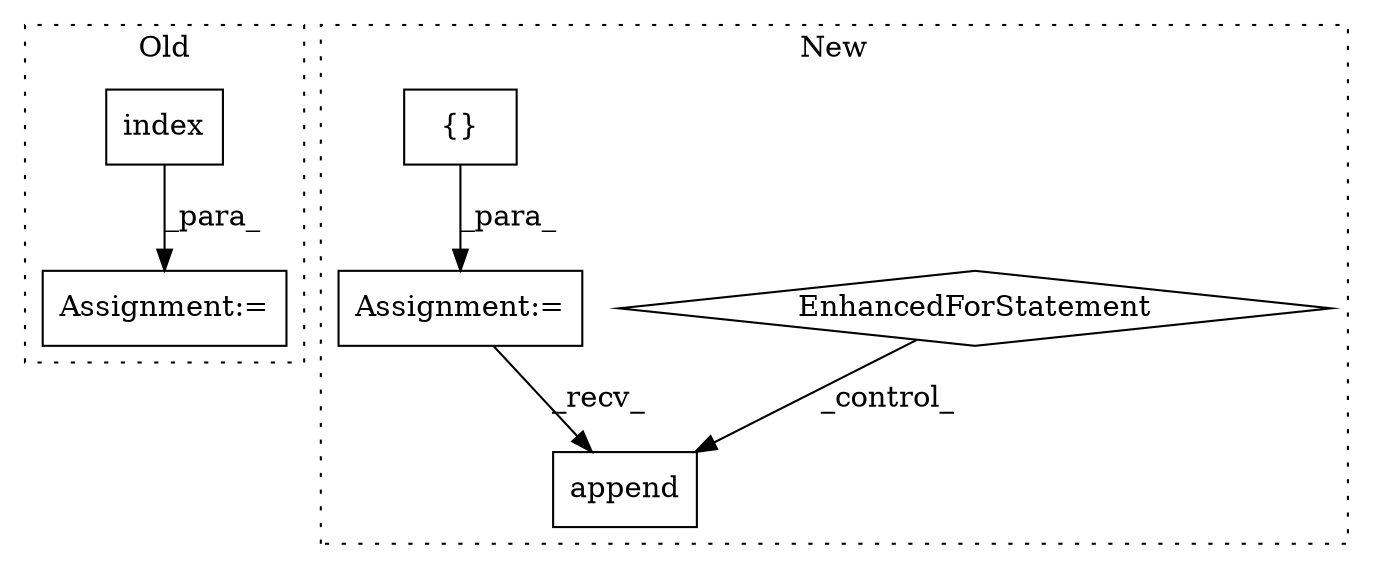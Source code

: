digraph G {
subgraph cluster0 {
1 [label="index" a="32" s="367,388" l="6,1" shape="box"];
3 [label="Assignment:=" a="7" s="355" l="1" shape="box"];
label = "Old";
style="dotted";
}
subgraph cluster1 {
2 [label="append" a="32" s="813,854" l="14,2" shape="box"];
4 [label="Assignment:=" a="7" s="410" l="1" shape="box"];
5 [label="EnhancedForStatement" a="70" s="582,663" l="53,2" shape="diamond"];
6 [label="{}" a="4" s="432" l="2" shape="box"];
label = "New";
style="dotted";
}
1 -> 3 [label="_para_"];
4 -> 2 [label="_recv_"];
5 -> 2 [label="_control_"];
6 -> 4 [label="_para_"];
}